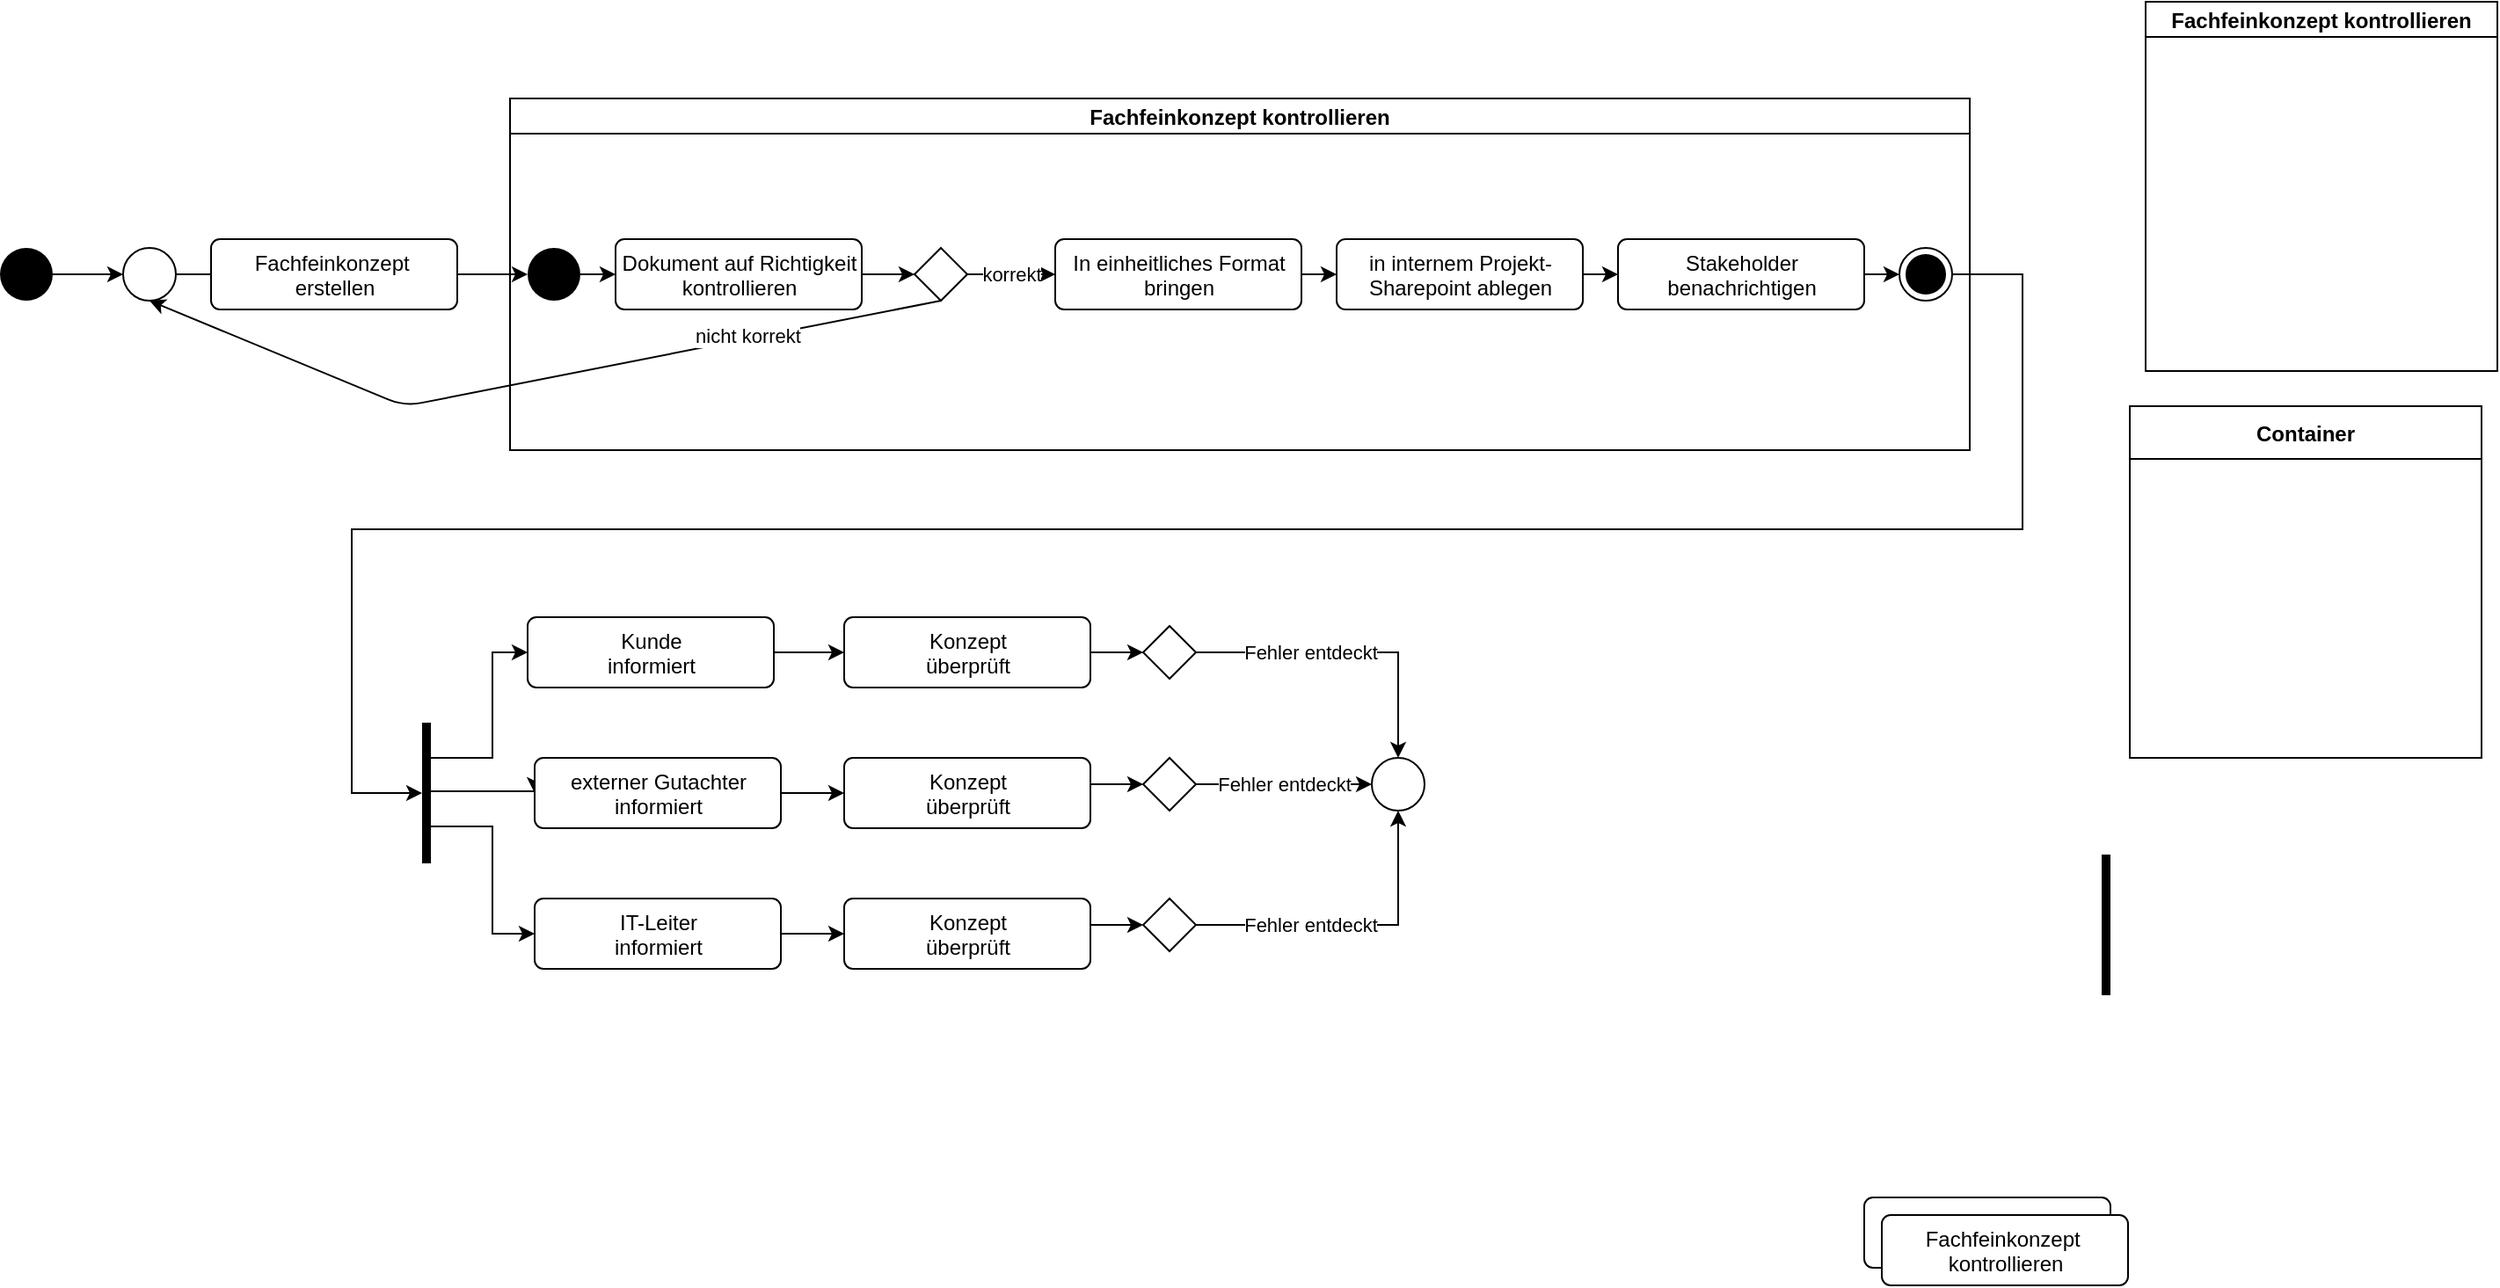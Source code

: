 <mxfile version="13.9.7" type="github">
  <diagram id="l1r57VE0aDhEDlQBZecK" name="Page-1">
    <mxGraphModel dx="2062" dy="2292" grid="1" gridSize="10" guides="1" tooltips="1" connect="1" arrows="1" fold="1" page="1" pageScale="1" pageWidth="827" pageHeight="1169" math="0" shadow="0">
      <root>
        <mxCell id="0" />
        <mxCell id="1" parent="0" />
        <mxCell id="YwT9MS-b_L612yAkcFdb-12" style="edgeStyle=none;rounded=0;orthogonalLoop=1;jettySize=auto;html=1;exitX=1;exitY=0.5;exitDx=0;exitDy=0;entryX=0;entryY=0.5;entryDx=0;entryDy=0;" parent="1" source="YwT9MS-b_L612yAkcFdb-1" target="YwT9MS-b_L612yAkcFdb-30" edge="1">
          <mxGeometry relative="1" as="geometry" />
        </mxCell>
        <mxCell id="YwT9MS-b_L612yAkcFdb-1" value="" style="ellipse;fillColor=#000000;strokeColor=none;" parent="1" vertex="1">
          <mxGeometry x="30" y="80" width="30" height="30" as="geometry" />
        </mxCell>
        <mxCell id="YwT9MS-b_L612yAkcFdb-3" value="Fachfeinkonzept&amp;nbsp;&lt;br&gt;kontrollieren" style="html=1;align=center;verticalAlign=top;rounded=1;absoluteArcSize=1;arcSize=10;dashed=0;" parent="1" vertex="1">
          <mxGeometry x="1090" y="620" width="140" height="40" as="geometry" />
        </mxCell>
        <mxCell id="YwT9MS-b_L612yAkcFdb-25" style="edgeStyle=none;rounded=0;orthogonalLoop=1;jettySize=auto;html=1;exitX=0;exitY=0.5;exitDx=0;exitDy=0;" parent="1" source="YwT9MS-b_L612yAkcFdb-3" target="YwT9MS-b_L612yAkcFdb-3" edge="1">
          <mxGeometry relative="1" as="geometry" />
        </mxCell>
        <mxCell id="YwT9MS-b_L612yAkcFdb-28" value="" style="endArrow=classic;html=1;exitX=0.5;exitY=1;exitDx=0;exitDy=0;entryX=0.5;entryY=1;entryDx=0;entryDy=0;" parent="1" source="YwT9MS-b_L612yAkcFdb-8" target="YwT9MS-b_L612yAkcFdb-30" edge="1">
          <mxGeometry relative="1" as="geometry">
            <mxPoint x="380" y="170" as="sourcePoint" />
            <mxPoint x="100" y="210" as="targetPoint" />
            <Array as="points">
              <mxPoint x="260" y="170" />
            </Array>
          </mxGeometry>
        </mxCell>
        <mxCell id="YwT9MS-b_L612yAkcFdb-29" value="nicht korrekt" style="edgeLabel;resizable=0;html=1;align=center;verticalAlign=middle;" parent="YwT9MS-b_L612yAkcFdb-28" connectable="0" vertex="1">
          <mxGeometry relative="1" as="geometry">
            <mxPoint x="119.41" y="-25.64" as="offset" />
          </mxGeometry>
        </mxCell>
        <mxCell id="YwT9MS-b_L612yAkcFdb-31" style="edgeStyle=none;rounded=0;orthogonalLoop=1;jettySize=auto;html=1;exitX=1;exitY=0.5;exitDx=0;exitDy=0;entryX=0;entryY=0.5;entryDx=0;entryDy=0;" parent="1" source="YwT9MS-b_L612yAkcFdb-30" target="YwT9MS-b_L612yAkcFdb-5" edge="1">
          <mxGeometry relative="1" as="geometry">
            <mxPoint x="200" y="95" as="targetPoint" />
          </mxGeometry>
        </mxCell>
        <mxCell id="YwT9MS-b_L612yAkcFdb-30" value="" style="ellipse;fillColor=#ffffff;strokeColor=#000000;" parent="1" vertex="1">
          <mxGeometry x="100" y="80" width="30" height="30" as="geometry" />
        </mxCell>
        <mxCell id="y_Qo7qNXBru011jRO8jr-1" value="Fachfeinkonzept kontrollieren" style="swimlane;startSize=20;" parent="1" vertex="1">
          <mxGeometry x="1250" y="-60" width="200" height="210" as="geometry">
            <mxRectangle x="1000" y="440" width="90" height="20" as="alternateBounds" />
          </mxGeometry>
        </mxCell>
        <mxCell id="y_Qo7qNXBru011jRO8jr-2" value="Fachfeinkonzept kontrollieren" style="swimlane;startSize=20;" parent="1" vertex="1">
          <mxGeometry x="320" y="-5" width="830" height="200" as="geometry">
            <mxRectangle x="1000" y="440" width="90" height="20" as="alternateBounds" />
          </mxGeometry>
        </mxCell>
        <mxCell id="YwT9MS-b_L612yAkcFdb-5" value="" style="ellipse;fillColor=#000000;strokeColor=none;" parent="y_Qo7qNXBru011jRO8jr-2" vertex="1">
          <mxGeometry x="10" y="85" width="30" height="30" as="geometry" />
        </mxCell>
        <mxCell id="YwT9MS-b_L612yAkcFdb-7" value="Dokument auf Richtigkeit&lt;br&gt;kontrollieren" style="html=1;align=center;verticalAlign=top;rounded=1;absoluteArcSize=1;arcSize=10;dashed=0;" parent="y_Qo7qNXBru011jRO8jr-2" vertex="1">
          <mxGeometry x="60" y="80" width="140" height="40" as="geometry" />
        </mxCell>
        <mxCell id="YwT9MS-b_L612yAkcFdb-17" style="edgeStyle=none;rounded=0;orthogonalLoop=1;jettySize=auto;html=1;exitX=1;exitY=0.5;exitDx=0;exitDy=0;entryX=0;entryY=0.5;entryDx=0;entryDy=0;" parent="y_Qo7qNXBru011jRO8jr-2" source="YwT9MS-b_L612yAkcFdb-5" target="YwT9MS-b_L612yAkcFdb-7" edge="1">
          <mxGeometry relative="1" as="geometry" />
        </mxCell>
        <mxCell id="YwT9MS-b_L612yAkcFdb-8" value="" style="rhombus;" parent="y_Qo7qNXBru011jRO8jr-2" vertex="1">
          <mxGeometry x="230" y="85" width="30" height="30" as="geometry" />
        </mxCell>
        <mxCell id="YwT9MS-b_L612yAkcFdb-18" style="edgeStyle=none;rounded=0;orthogonalLoop=1;jettySize=auto;html=1;exitX=1;exitY=0.5;exitDx=0;exitDy=0;entryX=0;entryY=0.5;entryDx=0;entryDy=0;" parent="y_Qo7qNXBru011jRO8jr-2" source="YwT9MS-b_L612yAkcFdb-7" target="YwT9MS-b_L612yAkcFdb-8" edge="1">
          <mxGeometry relative="1" as="geometry" />
        </mxCell>
        <mxCell id="YwT9MS-b_L612yAkcFdb-9" value="In einheitliches Format&lt;br&gt;bringen" style="html=1;align=center;verticalAlign=top;rounded=1;absoluteArcSize=1;arcSize=10;dashed=0;" parent="y_Qo7qNXBru011jRO8jr-2" vertex="1">
          <mxGeometry x="310" y="80" width="140" height="40" as="geometry" />
        </mxCell>
        <mxCell id="YwT9MS-b_L612yAkcFdb-20" value="korrekt" style="edgeStyle=none;rounded=0;orthogonalLoop=1;jettySize=auto;html=1;exitX=1;exitY=0.5;exitDx=0;exitDy=0;entryX=0;entryY=0.5;entryDx=0;entryDy=0;" parent="y_Qo7qNXBru011jRO8jr-2" source="YwT9MS-b_L612yAkcFdb-8" target="YwT9MS-b_L612yAkcFdb-9" edge="1">
          <mxGeometry relative="1" as="geometry" />
        </mxCell>
        <mxCell id="YwT9MS-b_L612yAkcFdb-10" value="in internem Projekt-&lt;br&gt;Sharepoint ablegen" style="html=1;align=center;verticalAlign=top;rounded=1;absoluteArcSize=1;arcSize=10;dashed=0;" parent="y_Qo7qNXBru011jRO8jr-2" vertex="1">
          <mxGeometry x="470" y="80" width="140" height="40" as="geometry" />
        </mxCell>
        <mxCell id="YwT9MS-b_L612yAkcFdb-21" style="edgeStyle=none;rounded=0;orthogonalLoop=1;jettySize=auto;html=1;exitX=1;exitY=0.5;exitDx=0;exitDy=0;entryX=0;entryY=0.5;entryDx=0;entryDy=0;" parent="y_Qo7qNXBru011jRO8jr-2" source="YwT9MS-b_L612yAkcFdb-9" target="YwT9MS-b_L612yAkcFdb-10" edge="1">
          <mxGeometry relative="1" as="geometry" />
        </mxCell>
        <mxCell id="YwT9MS-b_L612yAkcFdb-11" value="Stakeholder &lt;br&gt;benachrichtigen" style="html=1;align=center;verticalAlign=top;rounded=1;absoluteArcSize=1;arcSize=10;dashed=0;" parent="y_Qo7qNXBru011jRO8jr-2" vertex="1">
          <mxGeometry x="630" y="80" width="140" height="40" as="geometry" />
        </mxCell>
        <mxCell id="YwT9MS-b_L612yAkcFdb-22" style="edgeStyle=none;rounded=0;orthogonalLoop=1;jettySize=auto;html=1;exitX=1;exitY=0.5;exitDx=0;exitDy=0;entryX=0;entryY=0.5;entryDx=0;entryDy=0;" parent="y_Qo7qNXBru011jRO8jr-2" source="YwT9MS-b_L612yAkcFdb-10" target="YwT9MS-b_L612yAkcFdb-11" edge="1">
          <mxGeometry relative="1" as="geometry" />
        </mxCell>
        <mxCell id="YwT9MS-b_L612yAkcFdb-6" value="" style="ellipse;html=1;shape=endState;fillColor=#000000;strokeColor=#000000;" parent="y_Qo7qNXBru011jRO8jr-2" vertex="1">
          <mxGeometry x="790" y="85" width="30" height="30" as="geometry" />
        </mxCell>
        <mxCell id="YwT9MS-b_L612yAkcFdb-23" style="edgeStyle=none;rounded=0;orthogonalLoop=1;jettySize=auto;html=1;exitX=1;exitY=0.5;exitDx=0;exitDy=0;entryX=0;entryY=0.5;entryDx=0;entryDy=0;" parent="y_Qo7qNXBru011jRO8jr-2" source="YwT9MS-b_L612yAkcFdb-11" target="YwT9MS-b_L612yAkcFdb-6" edge="1">
          <mxGeometry relative="1" as="geometry" />
        </mxCell>
        <mxCell id="_oua-0XURE-o-GmOOXVF-1" value="Container" style="swimlane;startSize=30;" vertex="1" parent="1">
          <mxGeometry x="1241" y="170" width="200" height="200" as="geometry" />
        </mxCell>
        <mxCell id="_oua-0XURE-o-GmOOXVF-3" value="Fachfeinkonzept&amp;nbsp;&lt;br&gt;kontrollieren" style="html=1;align=center;verticalAlign=top;rounded=1;absoluteArcSize=1;arcSize=10;dashed=0;" vertex="1" parent="1">
          <mxGeometry x="1100" y="630" width="140" height="40" as="geometry" />
        </mxCell>
        <mxCell id="_oua-0XURE-o-GmOOXVF-32" style="edgeStyle=orthogonalEdgeStyle;rounded=0;orthogonalLoop=1;jettySize=auto;html=1;exitX=1;exitY=0.5;exitDx=0;exitDy=0;entryX=0;entryY=0.5;entryDx=0;entryDy=0;" edge="1" parent="1" source="_oua-0XURE-o-GmOOXVF-4" target="_oua-0XURE-o-GmOOXVF-22">
          <mxGeometry relative="1" as="geometry" />
        </mxCell>
        <mxCell id="_oua-0XURE-o-GmOOXVF-4" value="Konzept&lt;br&gt;überprüft" style="html=1;align=center;verticalAlign=top;rounded=1;absoluteArcSize=1;arcSize=10;dashed=0;" vertex="1" parent="1">
          <mxGeometry x="510" y="290" width="140" height="40" as="geometry" />
        </mxCell>
        <mxCell id="_oua-0XURE-o-GmOOXVF-21" style="edgeStyle=orthogonalEdgeStyle;rounded=0;orthogonalLoop=1;jettySize=auto;html=1;exitX=1;exitY=0.5;exitDx=0;exitDy=0;entryX=0;entryY=0.5;entryDx=0;entryDy=0;" edge="1" parent="1" source="_oua-0XURE-o-GmOOXVF-5" target="_oua-0XURE-o-GmOOXVF-4">
          <mxGeometry relative="1" as="geometry" />
        </mxCell>
        <mxCell id="_oua-0XURE-o-GmOOXVF-5" value="Kunde&lt;br&gt;informiert" style="html=1;align=center;verticalAlign=top;rounded=1;absoluteArcSize=1;arcSize=10;dashed=0;" vertex="1" parent="1">
          <mxGeometry x="330" y="290" width="140" height="40" as="geometry" />
        </mxCell>
        <mxCell id="_oua-0XURE-o-GmOOXVF-6" value="Fachfeinkonzept&amp;nbsp;&lt;br&gt;erstellen" style="html=1;align=center;verticalAlign=top;rounded=1;absoluteArcSize=1;arcSize=10;dashed=0;" vertex="1" parent="1">
          <mxGeometry x="150" y="75" width="140" height="40" as="geometry" />
        </mxCell>
        <mxCell id="_oua-0XURE-o-GmOOXVF-7" value="" style="html=1;points=[];perimeter=orthogonalPerimeter;fillColor=#000000;strokeColor=none;" vertex="1" parent="1">
          <mxGeometry x="270" y="350" width="5" height="80" as="geometry" />
        </mxCell>
        <mxCell id="_oua-0XURE-o-GmOOXVF-8" style="edgeStyle=orthogonalEdgeStyle;rounded=0;orthogonalLoop=1;jettySize=auto;html=1;exitX=1;exitY=0.5;exitDx=0;exitDy=0;" edge="1" parent="1" source="YwT9MS-b_L612yAkcFdb-6">
          <mxGeometry relative="1" as="geometry">
            <mxPoint x="270" y="390" as="targetPoint" />
            <Array as="points">
              <mxPoint x="1180" y="95" />
              <mxPoint x="1180" y="240" />
              <mxPoint x="230" y="240" />
              <mxPoint x="230" y="390" />
            </Array>
          </mxGeometry>
        </mxCell>
        <mxCell id="_oua-0XURE-o-GmOOXVF-13" value="" style="edgeStyle=orthogonalEdgeStyle;rounded=0;orthogonalLoop=1;jettySize=auto;html=1;entryX=0;entryY=0.5;entryDx=0;entryDy=0;exitX=0.4;exitY=0.263;exitDx=0;exitDy=0;exitPerimeter=0;" edge="1" parent="1" source="_oua-0XURE-o-GmOOXVF-7" target="_oua-0XURE-o-GmOOXVF-9">
          <mxGeometry relative="1" as="geometry">
            <mxPoint x="310" y="570" as="sourcePoint" />
            <mxPoint x="250" y="550" as="targetPoint" />
            <Array as="points">
              <mxPoint x="272" y="389" />
            </Array>
          </mxGeometry>
        </mxCell>
        <mxCell id="_oua-0XURE-o-GmOOXVF-20" style="edgeStyle=orthogonalEdgeStyle;rounded=0;orthogonalLoop=1;jettySize=auto;html=1;exitX=1;exitY=0.5;exitDx=0;exitDy=0;entryX=0;entryY=0.5;entryDx=0;entryDy=0;" edge="1" parent="1" source="_oua-0XURE-o-GmOOXVF-9" target="_oua-0XURE-o-GmOOXVF-17">
          <mxGeometry relative="1" as="geometry" />
        </mxCell>
        <mxCell id="_oua-0XURE-o-GmOOXVF-9" value="externer Gutachter&lt;br&gt;informiert" style="html=1;align=center;verticalAlign=top;rounded=1;absoluteArcSize=1;arcSize=10;dashed=0;" vertex="1" parent="1">
          <mxGeometry x="334" y="370" width="140" height="40" as="geometry" />
        </mxCell>
        <mxCell id="_oua-0XURE-o-GmOOXVF-19" style="edgeStyle=orthogonalEdgeStyle;rounded=0;orthogonalLoop=1;jettySize=auto;html=1;exitX=1;exitY=0.5;exitDx=0;exitDy=0;entryX=0;entryY=0.5;entryDx=0;entryDy=0;" edge="1" parent="1" source="_oua-0XURE-o-GmOOXVF-10" target="_oua-0XURE-o-GmOOXVF-18">
          <mxGeometry relative="1" as="geometry" />
        </mxCell>
        <mxCell id="_oua-0XURE-o-GmOOXVF-10" value="IT-Leiter&lt;br&gt;informiert" style="html=1;align=center;verticalAlign=top;rounded=1;absoluteArcSize=1;arcSize=10;dashed=0;" vertex="1" parent="1">
          <mxGeometry x="334" y="450" width="140" height="40" as="geometry" />
        </mxCell>
        <mxCell id="_oua-0XURE-o-GmOOXVF-14" value="" style="edgeStyle=orthogonalEdgeStyle;rounded=0;orthogonalLoop=1;jettySize=auto;html=1;entryX=0;entryY=0.5;entryDx=0;entryDy=0;" edge="1" parent="1" target="_oua-0XURE-o-GmOOXVF-5">
          <mxGeometry relative="1" as="geometry">
            <mxPoint x="270" y="370" as="sourcePoint" />
            <mxPoint x="414" y="400" as="targetPoint" />
            <Array as="points">
              <mxPoint x="310" y="370" />
              <mxPoint x="310" y="310" />
            </Array>
          </mxGeometry>
        </mxCell>
        <mxCell id="_oua-0XURE-o-GmOOXVF-15" value="" style="edgeStyle=orthogonalEdgeStyle;rounded=0;orthogonalLoop=1;jettySize=auto;html=1;entryX=0;entryY=0.5;entryDx=0;entryDy=0;exitX=0.4;exitY=0.721;exitDx=0;exitDy=0;exitPerimeter=0;" edge="1" parent="1" source="_oua-0XURE-o-GmOOXVF-7" target="_oua-0XURE-o-GmOOXVF-10">
          <mxGeometry relative="1" as="geometry">
            <mxPoint x="291.335" y="410" as="sourcePoint" />
            <mxPoint x="424" y="410" as="targetPoint" />
            <Array as="points">
              <mxPoint x="272" y="409" />
              <mxPoint x="310" y="409" />
            </Array>
          </mxGeometry>
        </mxCell>
        <mxCell id="_oua-0XURE-o-GmOOXVF-16" value="" style="html=1;points=[];perimeter=orthogonalPerimeter;fillColor=#000000;strokeColor=none;" vertex="1" parent="1">
          <mxGeometry x="1225" y="425" width="5" height="80" as="geometry" />
        </mxCell>
        <mxCell id="_oua-0XURE-o-GmOOXVF-31" style="edgeStyle=orthogonalEdgeStyle;rounded=0;orthogonalLoop=1;jettySize=auto;html=1;exitX=1;exitY=0.5;exitDx=0;exitDy=0;entryX=0;entryY=0.5;entryDx=0;entryDy=0;" edge="1" parent="1" source="_oua-0XURE-o-GmOOXVF-17" target="_oua-0XURE-o-GmOOXVF-23">
          <mxGeometry relative="1" as="geometry">
            <Array as="points">
              <mxPoint x="650" y="385" />
            </Array>
          </mxGeometry>
        </mxCell>
        <mxCell id="_oua-0XURE-o-GmOOXVF-17" value="Konzept&lt;br&gt;überprüft" style="html=1;align=center;verticalAlign=top;rounded=1;absoluteArcSize=1;arcSize=10;dashed=0;" vertex="1" parent="1">
          <mxGeometry x="510" y="370" width="140" height="40" as="geometry" />
        </mxCell>
        <mxCell id="_oua-0XURE-o-GmOOXVF-30" style="edgeStyle=orthogonalEdgeStyle;rounded=0;orthogonalLoop=1;jettySize=auto;html=1;exitX=1;exitY=0.5;exitDx=0;exitDy=0;entryX=0;entryY=0.5;entryDx=0;entryDy=0;" edge="1" parent="1" source="_oua-0XURE-o-GmOOXVF-18" target="_oua-0XURE-o-GmOOXVF-24">
          <mxGeometry relative="1" as="geometry">
            <Array as="points">
              <mxPoint x="650" y="465" />
            </Array>
          </mxGeometry>
        </mxCell>
        <mxCell id="_oua-0XURE-o-GmOOXVF-18" value="Konzept&lt;br&gt;überprüft" style="html=1;align=center;verticalAlign=top;rounded=1;absoluteArcSize=1;arcSize=10;dashed=0;" vertex="1" parent="1">
          <mxGeometry x="510" y="450" width="140" height="40" as="geometry" />
        </mxCell>
        <mxCell id="_oua-0XURE-o-GmOOXVF-26" value="Fehler entdeckt" style="edgeStyle=orthogonalEdgeStyle;rounded=0;orthogonalLoop=1;jettySize=auto;html=1;exitX=1;exitY=0.5;exitDx=0;exitDy=0;entryX=0.5;entryY=0;entryDx=0;entryDy=0;" edge="1" parent="1" source="_oua-0XURE-o-GmOOXVF-22" target="_oua-0XURE-o-GmOOXVF-25">
          <mxGeometry x="-0.259" relative="1" as="geometry">
            <mxPoint as="offset" />
          </mxGeometry>
        </mxCell>
        <mxCell id="_oua-0XURE-o-GmOOXVF-22" value="" style="rhombus;" vertex="1" parent="1">
          <mxGeometry x="680" y="295" width="30" height="30" as="geometry" />
        </mxCell>
        <mxCell id="_oua-0XURE-o-GmOOXVF-27" value="Fehler entdeckt" style="edgeStyle=orthogonalEdgeStyle;rounded=0;orthogonalLoop=1;jettySize=auto;html=1;exitX=1;exitY=0.5;exitDx=0;exitDy=0;entryX=0;entryY=0.5;entryDx=0;entryDy=0;" edge="1" parent="1" source="_oua-0XURE-o-GmOOXVF-23" target="_oua-0XURE-o-GmOOXVF-25">
          <mxGeometry relative="1" as="geometry" />
        </mxCell>
        <mxCell id="_oua-0XURE-o-GmOOXVF-23" value="" style="rhombus;" vertex="1" parent="1">
          <mxGeometry x="680" y="370" width="30" height="30" as="geometry" />
        </mxCell>
        <mxCell id="_oua-0XURE-o-GmOOXVF-28" style="edgeStyle=orthogonalEdgeStyle;rounded=0;orthogonalLoop=1;jettySize=auto;html=1;exitX=1;exitY=0.5;exitDx=0;exitDy=0;entryX=0.5;entryY=1;entryDx=0;entryDy=0;" edge="1" parent="1" source="_oua-0XURE-o-GmOOXVF-24" target="_oua-0XURE-o-GmOOXVF-25">
          <mxGeometry relative="1" as="geometry" />
        </mxCell>
        <mxCell id="_oua-0XURE-o-GmOOXVF-29" value="Fehler entdeckt" style="edgeLabel;html=1;align=center;verticalAlign=middle;resizable=0;points=[];" vertex="1" connectable="0" parent="_oua-0XURE-o-GmOOXVF-28">
          <mxGeometry x="-0.248" y="-3" relative="1" as="geometry">
            <mxPoint x="-3" y="-3" as="offset" />
          </mxGeometry>
        </mxCell>
        <mxCell id="_oua-0XURE-o-GmOOXVF-24" value="" style="rhombus;" vertex="1" parent="1">
          <mxGeometry x="680" y="450" width="30" height="30" as="geometry" />
        </mxCell>
        <mxCell id="_oua-0XURE-o-GmOOXVF-25" value="" style="ellipse;fillColor=#ffffff;strokeColor=#000000;" vertex="1" parent="1">
          <mxGeometry x="810" y="370" width="30" height="30" as="geometry" />
        </mxCell>
      </root>
    </mxGraphModel>
  </diagram>
</mxfile>

